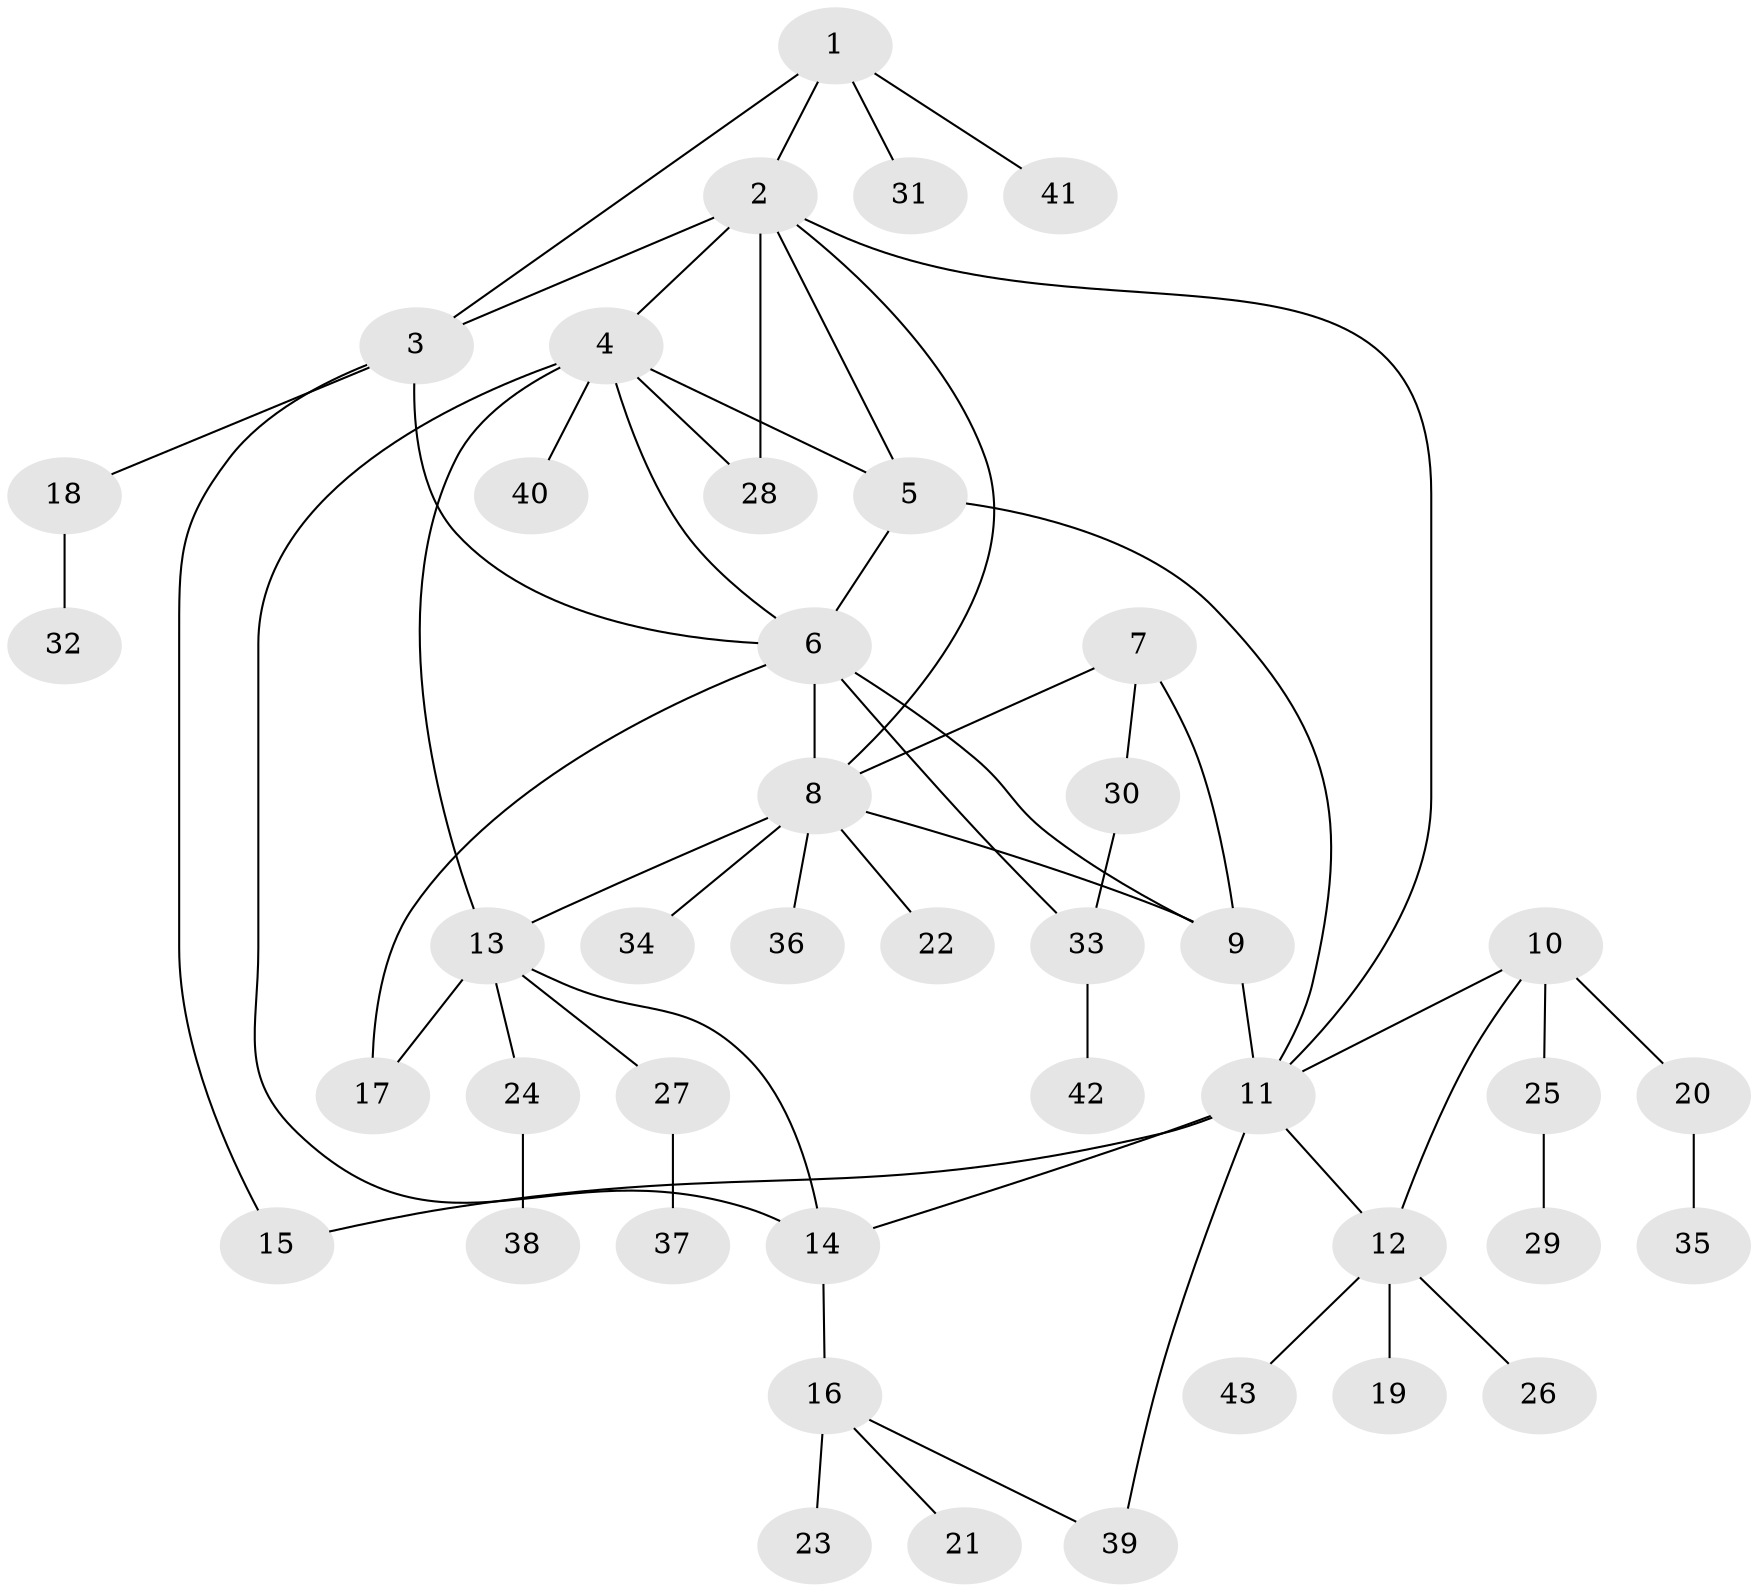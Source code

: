 // original degree distribution, {4: 0.08333333333333333, 7: 0.016666666666666666, 6: 0.06666666666666667, 5: 0.05, 8: 0.03333333333333333, 9: 0.016666666666666666, 2: 0.2833333333333333, 1: 0.4166666666666667, 3: 0.03333333333333333}
// Generated by graph-tools (version 1.1) at 2025/52/03/04/25 22:52:42]
// undirected, 43 vertices, 60 edges
graph export_dot {
  node [color=gray90,style=filled];
  1;
  2;
  3;
  4;
  5;
  6;
  7;
  8;
  9;
  10;
  11;
  12;
  13;
  14;
  15;
  16;
  17;
  18;
  19;
  20;
  21;
  22;
  23;
  24;
  25;
  26;
  27;
  28;
  29;
  30;
  31;
  32;
  33;
  34;
  35;
  36;
  37;
  38;
  39;
  40;
  41;
  42;
  43;
  1 -- 2 [weight=1.0];
  1 -- 3 [weight=1.0];
  1 -- 31 [weight=1.0];
  1 -- 41 [weight=1.0];
  2 -- 3 [weight=1.0];
  2 -- 4 [weight=1.0];
  2 -- 5 [weight=1.0];
  2 -- 8 [weight=1.0];
  2 -- 11 [weight=1.0];
  2 -- 28 [weight=1.0];
  3 -- 6 [weight=1.0];
  3 -- 15 [weight=1.0];
  3 -- 18 [weight=1.0];
  4 -- 5 [weight=1.0];
  4 -- 6 [weight=1.0];
  4 -- 13 [weight=1.0];
  4 -- 14 [weight=2.0];
  4 -- 28 [weight=1.0];
  4 -- 40 [weight=1.0];
  5 -- 6 [weight=1.0];
  5 -- 11 [weight=1.0];
  6 -- 8 [weight=1.0];
  6 -- 9 [weight=1.0];
  6 -- 17 [weight=1.0];
  6 -- 33 [weight=1.0];
  7 -- 8 [weight=1.0];
  7 -- 9 [weight=1.0];
  7 -- 30 [weight=1.0];
  8 -- 9 [weight=1.0];
  8 -- 13 [weight=1.0];
  8 -- 22 [weight=1.0];
  8 -- 34 [weight=1.0];
  8 -- 36 [weight=1.0];
  9 -- 11 [weight=1.0];
  10 -- 11 [weight=1.0];
  10 -- 12 [weight=1.0];
  10 -- 20 [weight=1.0];
  10 -- 25 [weight=1.0];
  11 -- 12 [weight=1.0];
  11 -- 14 [weight=1.0];
  11 -- 15 [weight=1.0];
  11 -- 39 [weight=1.0];
  12 -- 19 [weight=1.0];
  12 -- 26 [weight=1.0];
  12 -- 43 [weight=1.0];
  13 -- 14 [weight=1.0];
  13 -- 17 [weight=1.0];
  13 -- 24 [weight=1.0];
  13 -- 27 [weight=1.0];
  14 -- 16 [weight=1.0];
  16 -- 21 [weight=1.0];
  16 -- 23 [weight=1.0];
  16 -- 39 [weight=1.0];
  18 -- 32 [weight=1.0];
  20 -- 35 [weight=1.0];
  24 -- 38 [weight=1.0];
  25 -- 29 [weight=1.0];
  27 -- 37 [weight=1.0];
  30 -- 33 [weight=1.0];
  33 -- 42 [weight=1.0];
}

